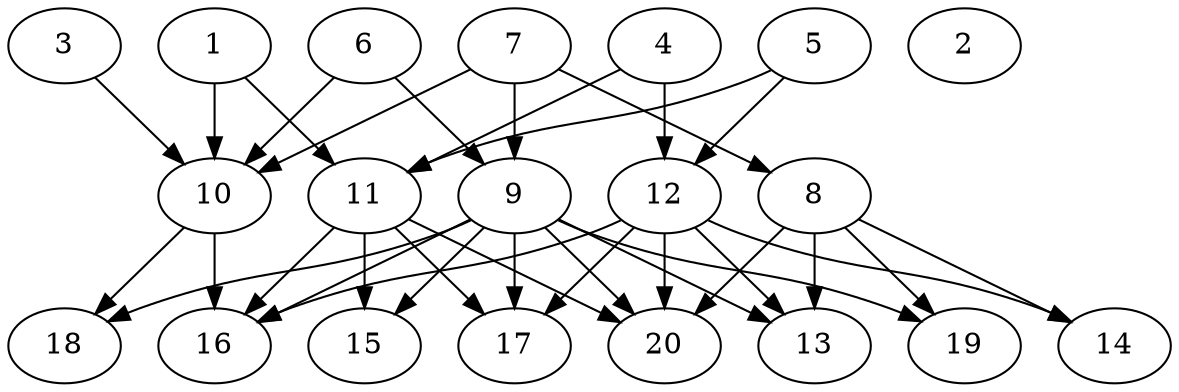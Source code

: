 // DAG automatically generated by daggen at Wed Jul 24 21:20:06 2019
// ./daggen --dot -n 20 --ccr 0.5 --fat 0.8 --regular 0.5 --density 0.8 --mindata 5242880 --maxdata 52428800 
digraph G {
  1 [size="48623616", alpha="0.14", expect_size="24311808"] 
  1 -> 10 [size ="24311808"]
  1 -> 11 [size ="24311808"]
  2 [size="29702144", alpha="0.07", expect_size="14851072"] 
  3 [size="64475136", alpha="0.09", expect_size="32237568"] 
  3 -> 10 [size ="32237568"]
  4 [size="41353216", alpha="0.14", expect_size="20676608"] 
  4 -> 11 [size ="20676608"]
  4 -> 12 [size ="20676608"]
  5 [size="40130560", alpha="0.06", expect_size="20065280"] 
  5 -> 11 [size ="20065280"]
  5 -> 12 [size ="20065280"]
  6 [size="65992704", alpha="0.10", expect_size="32996352"] 
  6 -> 9 [size ="32996352"]
  6 -> 10 [size ="32996352"]
  7 [size="76152832", alpha="0.03", expect_size="38076416"] 
  7 -> 8 [size ="38076416"]
  7 -> 9 [size ="38076416"]
  7 -> 10 [size ="38076416"]
  8 [size="34633728", alpha="0.08", expect_size="17316864"] 
  8 -> 13 [size ="17316864"]
  8 -> 14 [size ="17316864"]
  8 -> 19 [size ="17316864"]
  8 -> 20 [size ="17316864"]
  9 [size="37994496", alpha="0.19", expect_size="18997248"] 
  9 -> 13 [size ="18997248"]
  9 -> 15 [size ="18997248"]
  9 -> 16 [size ="18997248"]
  9 -> 17 [size ="18997248"]
  9 -> 18 [size ="18997248"]
  9 -> 19 [size ="18997248"]
  9 -> 20 [size ="18997248"]
  10 [size="10954752", alpha="0.20", expect_size="5477376"] 
  10 -> 16 [size ="5477376"]
  10 -> 18 [size ="5477376"]
  11 [size="57995264", alpha="0.20", expect_size="28997632"] 
  11 -> 15 [size ="28997632"]
  11 -> 16 [size ="28997632"]
  11 -> 17 [size ="28997632"]
  11 -> 20 [size ="28997632"]
  12 [size="28104704", alpha="0.05", expect_size="14052352"] 
  12 -> 13 [size ="14052352"]
  12 -> 14 [size ="14052352"]
  12 -> 16 [size ="14052352"]
  12 -> 17 [size ="14052352"]
  12 -> 20 [size ="14052352"]
  13 [size="58966016", alpha="0.15", expect_size="29483008"] 
  14 [size="102166528", alpha="0.13", expect_size="51083264"] 
  15 [size="74266624", alpha="0.08", expect_size="37133312"] 
  16 [size="103321600", alpha="0.16", expect_size="51660800"] 
  17 [size="56633344", alpha="0.12", expect_size="28316672"] 
  18 [size="71061504", alpha="0.14", expect_size="35530752"] 
  19 [size="16148480", alpha="0.08", expect_size="8074240"] 
  20 [size="10956800", alpha="0.07", expect_size="5478400"] 
}
